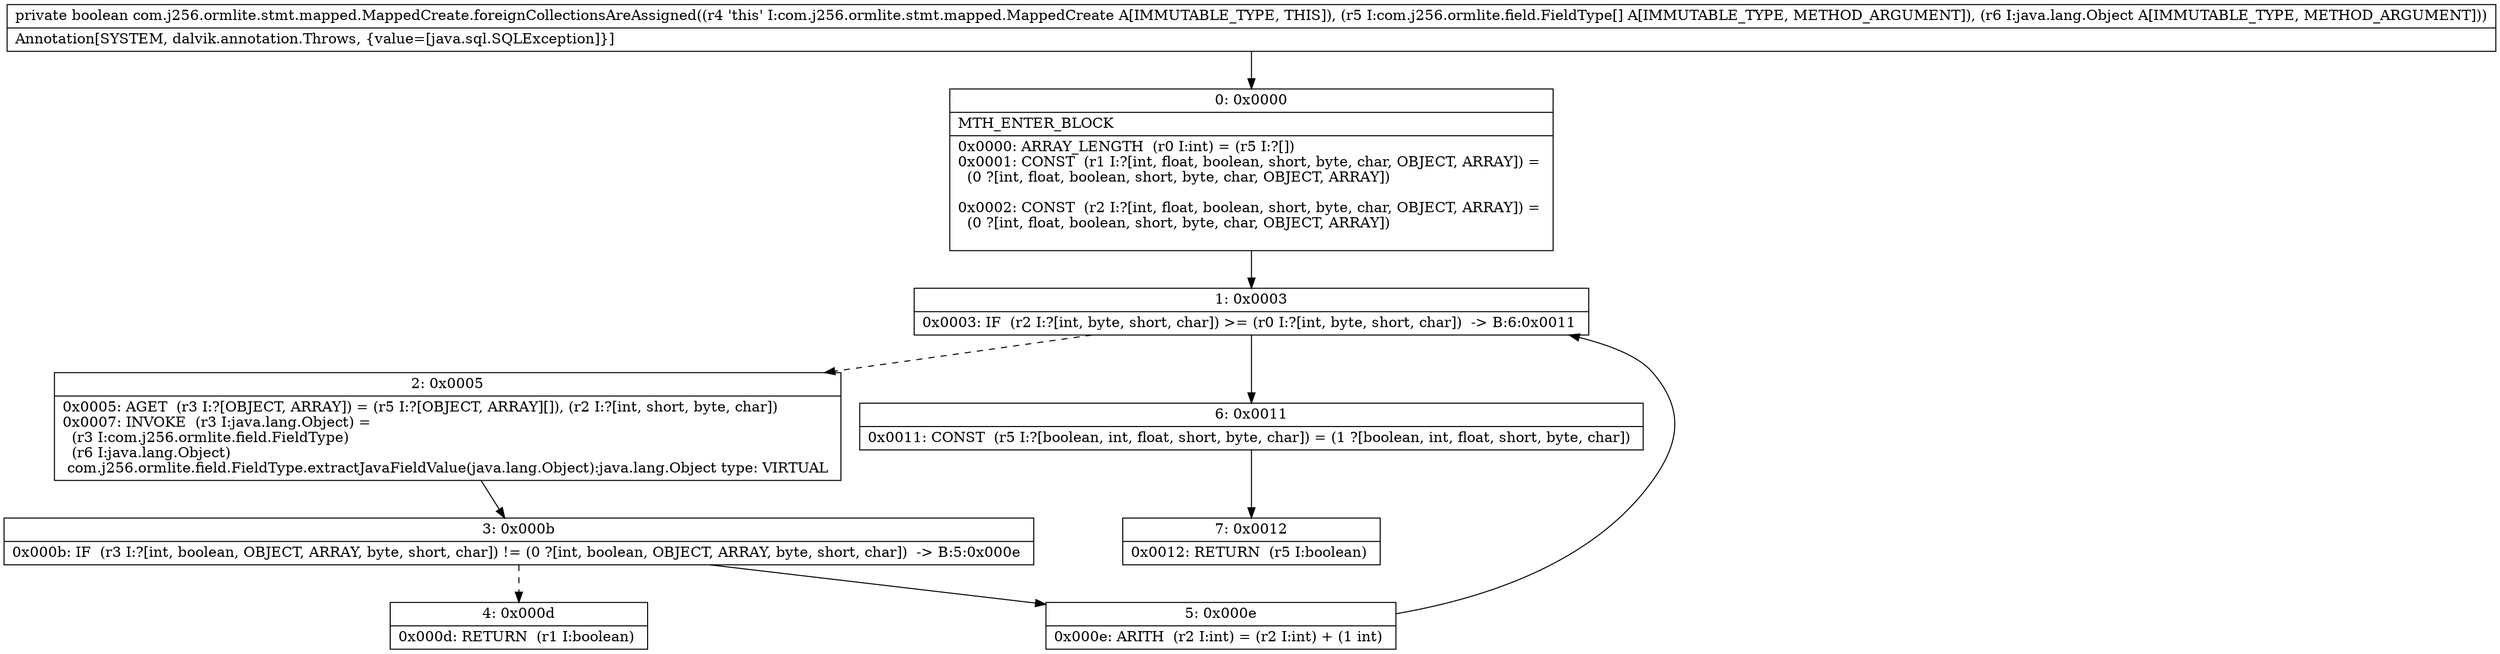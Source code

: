 digraph "CFG forcom.j256.ormlite.stmt.mapped.MappedCreate.foreignCollectionsAreAssigned([Lcom\/j256\/ormlite\/field\/FieldType;Ljava\/lang\/Object;)Z" {
Node_0 [shape=record,label="{0\:\ 0x0000|MTH_ENTER_BLOCK\l|0x0000: ARRAY_LENGTH  (r0 I:int) = (r5 I:?[]) \l0x0001: CONST  (r1 I:?[int, float, boolean, short, byte, char, OBJECT, ARRAY]) = \l  (0 ?[int, float, boolean, short, byte, char, OBJECT, ARRAY])\l \l0x0002: CONST  (r2 I:?[int, float, boolean, short, byte, char, OBJECT, ARRAY]) = \l  (0 ?[int, float, boolean, short, byte, char, OBJECT, ARRAY])\l \l}"];
Node_1 [shape=record,label="{1\:\ 0x0003|0x0003: IF  (r2 I:?[int, byte, short, char]) \>= (r0 I:?[int, byte, short, char])  \-\> B:6:0x0011 \l}"];
Node_2 [shape=record,label="{2\:\ 0x0005|0x0005: AGET  (r3 I:?[OBJECT, ARRAY]) = (r5 I:?[OBJECT, ARRAY][]), (r2 I:?[int, short, byte, char]) \l0x0007: INVOKE  (r3 I:java.lang.Object) = \l  (r3 I:com.j256.ormlite.field.FieldType)\l  (r6 I:java.lang.Object)\l com.j256.ormlite.field.FieldType.extractJavaFieldValue(java.lang.Object):java.lang.Object type: VIRTUAL \l}"];
Node_3 [shape=record,label="{3\:\ 0x000b|0x000b: IF  (r3 I:?[int, boolean, OBJECT, ARRAY, byte, short, char]) != (0 ?[int, boolean, OBJECT, ARRAY, byte, short, char])  \-\> B:5:0x000e \l}"];
Node_4 [shape=record,label="{4\:\ 0x000d|0x000d: RETURN  (r1 I:boolean) \l}"];
Node_5 [shape=record,label="{5\:\ 0x000e|0x000e: ARITH  (r2 I:int) = (r2 I:int) + (1 int) \l}"];
Node_6 [shape=record,label="{6\:\ 0x0011|0x0011: CONST  (r5 I:?[boolean, int, float, short, byte, char]) = (1 ?[boolean, int, float, short, byte, char]) \l}"];
Node_7 [shape=record,label="{7\:\ 0x0012|0x0012: RETURN  (r5 I:boolean) \l}"];
MethodNode[shape=record,label="{private boolean com.j256.ormlite.stmt.mapped.MappedCreate.foreignCollectionsAreAssigned((r4 'this' I:com.j256.ormlite.stmt.mapped.MappedCreate A[IMMUTABLE_TYPE, THIS]), (r5 I:com.j256.ormlite.field.FieldType[] A[IMMUTABLE_TYPE, METHOD_ARGUMENT]), (r6 I:java.lang.Object A[IMMUTABLE_TYPE, METHOD_ARGUMENT]))  | Annotation[SYSTEM, dalvik.annotation.Throws, \{value=[java.sql.SQLException]\}]\l}"];
MethodNode -> Node_0;
Node_0 -> Node_1;
Node_1 -> Node_2[style=dashed];
Node_1 -> Node_6;
Node_2 -> Node_3;
Node_3 -> Node_4[style=dashed];
Node_3 -> Node_5;
Node_5 -> Node_1;
Node_6 -> Node_7;
}

